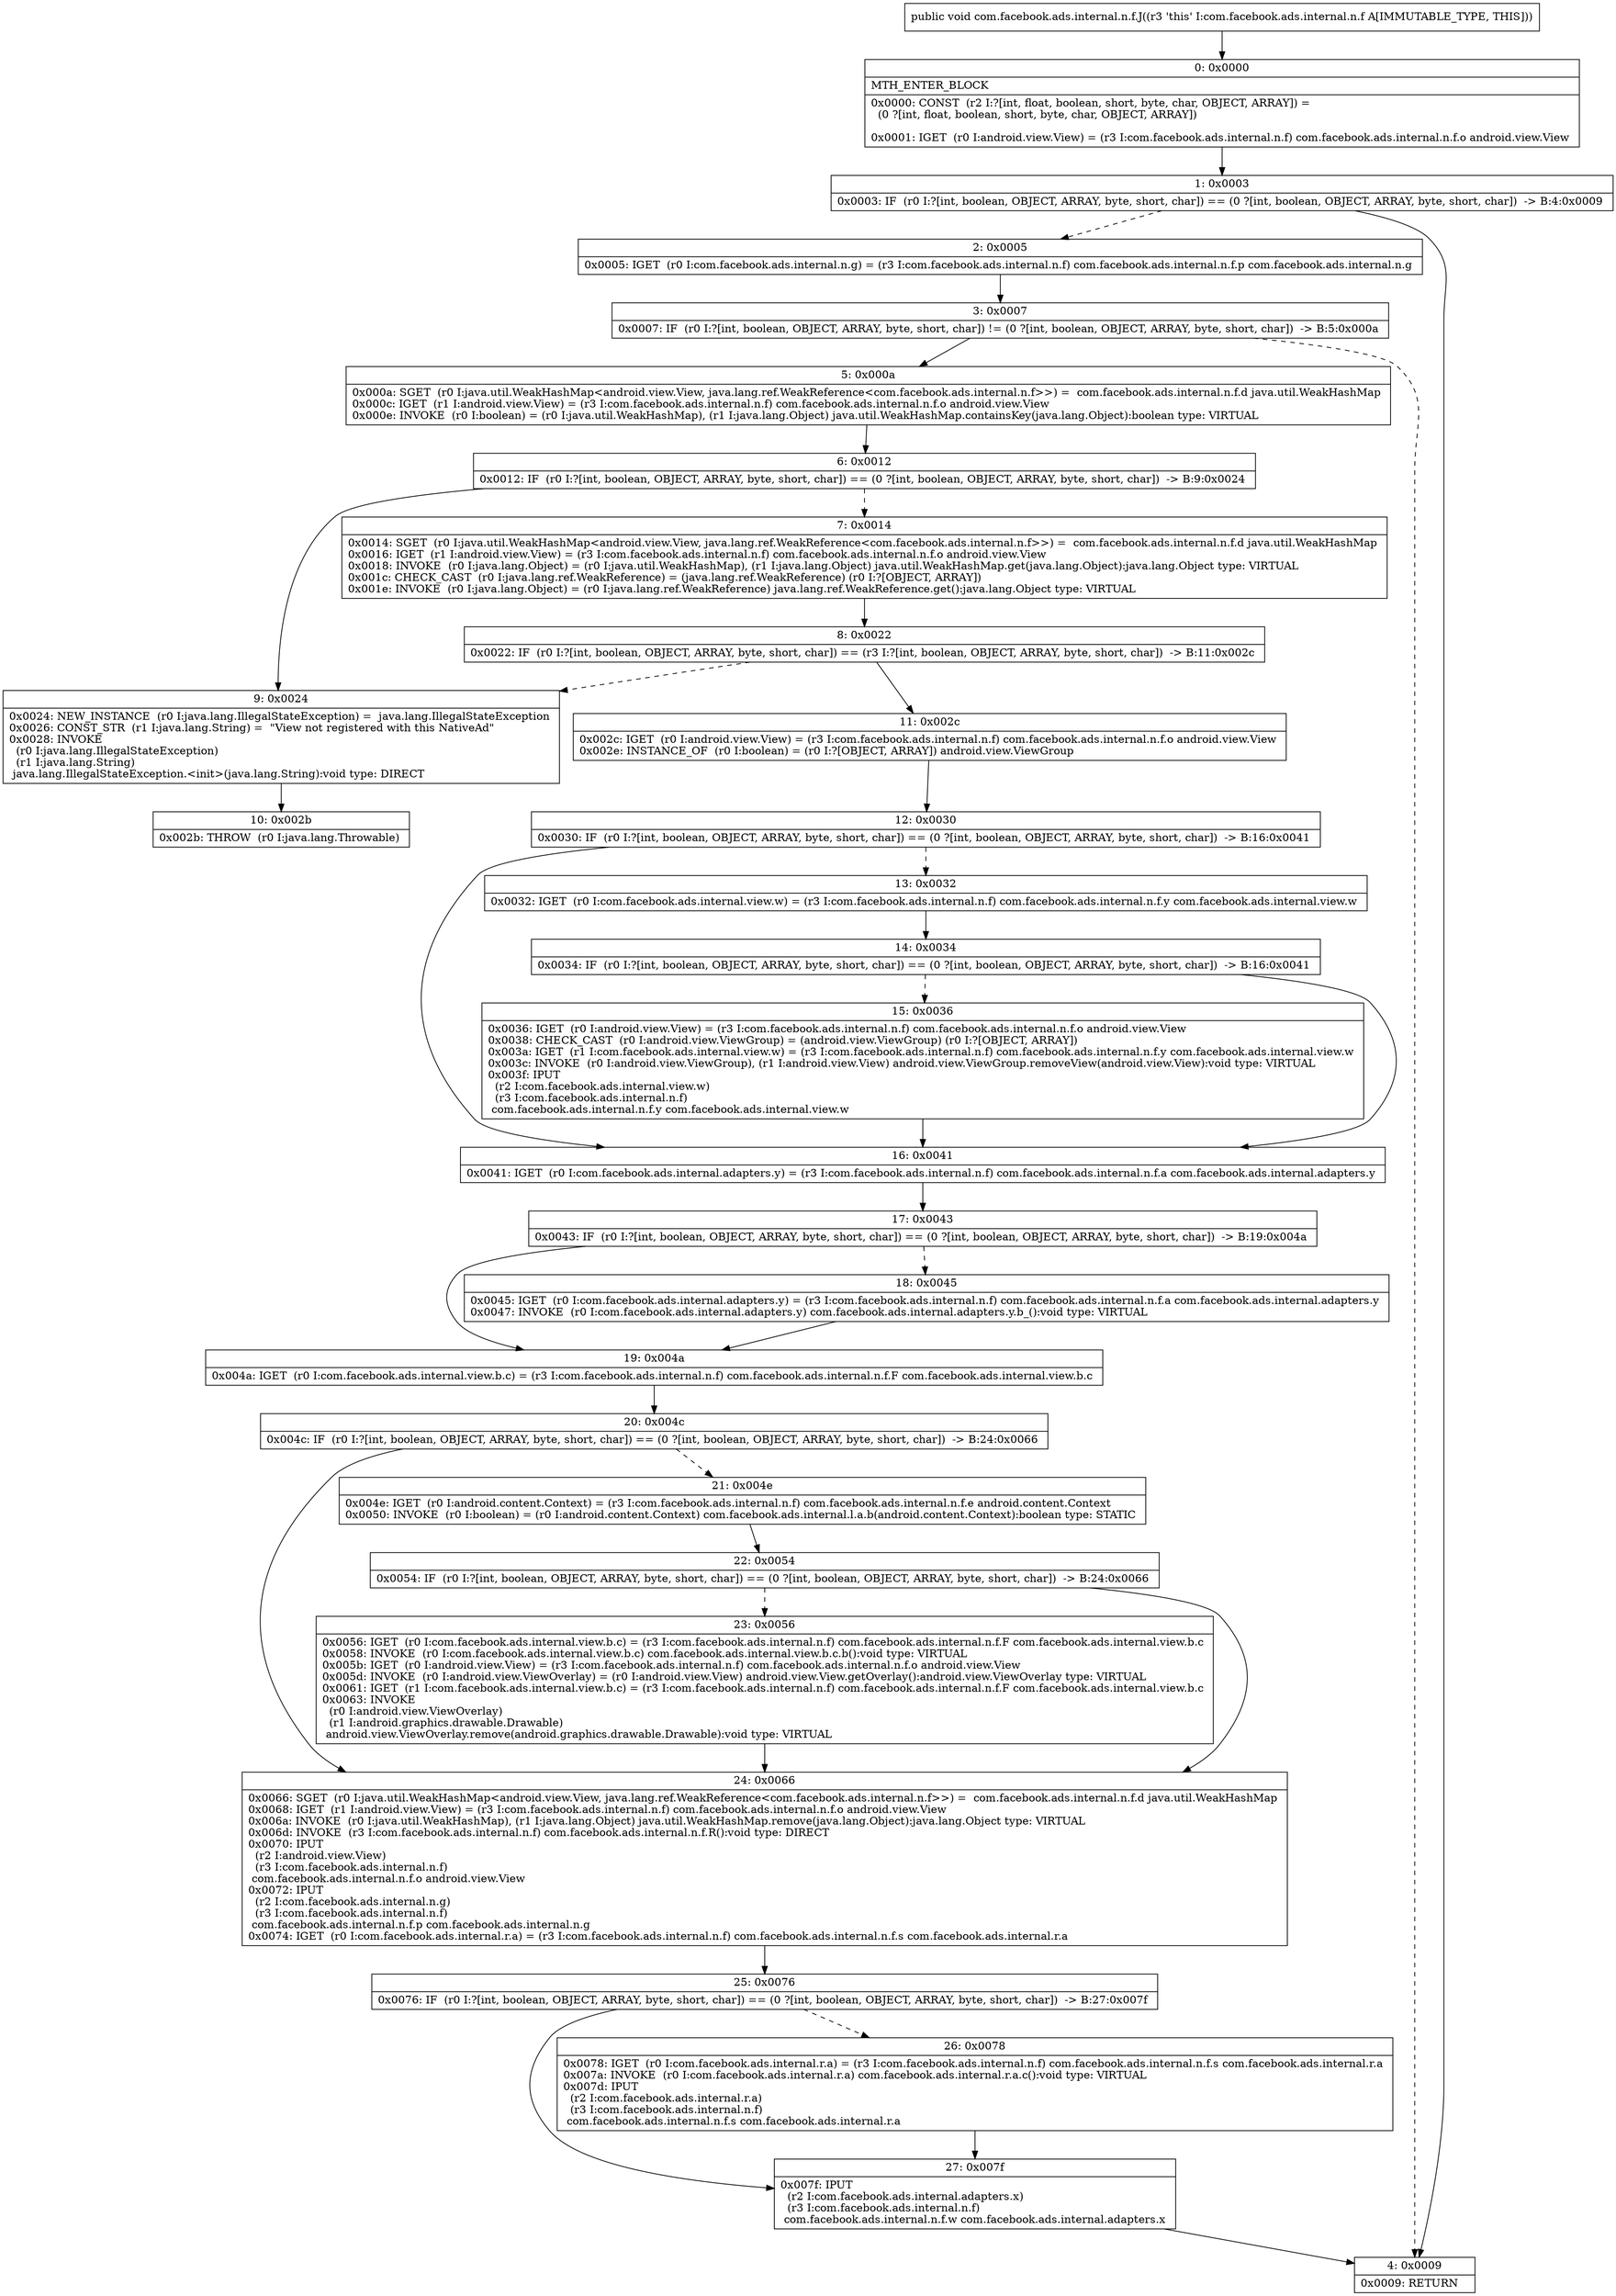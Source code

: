digraph "CFG forcom.facebook.ads.internal.n.f.J()V" {
Node_0 [shape=record,label="{0\:\ 0x0000|MTH_ENTER_BLOCK\l|0x0000: CONST  (r2 I:?[int, float, boolean, short, byte, char, OBJECT, ARRAY]) = \l  (0 ?[int, float, boolean, short, byte, char, OBJECT, ARRAY])\l \l0x0001: IGET  (r0 I:android.view.View) = (r3 I:com.facebook.ads.internal.n.f) com.facebook.ads.internal.n.f.o android.view.View \l}"];
Node_1 [shape=record,label="{1\:\ 0x0003|0x0003: IF  (r0 I:?[int, boolean, OBJECT, ARRAY, byte, short, char]) == (0 ?[int, boolean, OBJECT, ARRAY, byte, short, char])  \-\> B:4:0x0009 \l}"];
Node_2 [shape=record,label="{2\:\ 0x0005|0x0005: IGET  (r0 I:com.facebook.ads.internal.n.g) = (r3 I:com.facebook.ads.internal.n.f) com.facebook.ads.internal.n.f.p com.facebook.ads.internal.n.g \l}"];
Node_3 [shape=record,label="{3\:\ 0x0007|0x0007: IF  (r0 I:?[int, boolean, OBJECT, ARRAY, byte, short, char]) != (0 ?[int, boolean, OBJECT, ARRAY, byte, short, char])  \-\> B:5:0x000a \l}"];
Node_4 [shape=record,label="{4\:\ 0x0009|0x0009: RETURN   \l}"];
Node_5 [shape=record,label="{5\:\ 0x000a|0x000a: SGET  (r0 I:java.util.WeakHashMap\<android.view.View, java.lang.ref.WeakReference\<com.facebook.ads.internal.n.f\>\>) =  com.facebook.ads.internal.n.f.d java.util.WeakHashMap \l0x000c: IGET  (r1 I:android.view.View) = (r3 I:com.facebook.ads.internal.n.f) com.facebook.ads.internal.n.f.o android.view.View \l0x000e: INVOKE  (r0 I:boolean) = (r0 I:java.util.WeakHashMap), (r1 I:java.lang.Object) java.util.WeakHashMap.containsKey(java.lang.Object):boolean type: VIRTUAL \l}"];
Node_6 [shape=record,label="{6\:\ 0x0012|0x0012: IF  (r0 I:?[int, boolean, OBJECT, ARRAY, byte, short, char]) == (0 ?[int, boolean, OBJECT, ARRAY, byte, short, char])  \-\> B:9:0x0024 \l}"];
Node_7 [shape=record,label="{7\:\ 0x0014|0x0014: SGET  (r0 I:java.util.WeakHashMap\<android.view.View, java.lang.ref.WeakReference\<com.facebook.ads.internal.n.f\>\>) =  com.facebook.ads.internal.n.f.d java.util.WeakHashMap \l0x0016: IGET  (r1 I:android.view.View) = (r3 I:com.facebook.ads.internal.n.f) com.facebook.ads.internal.n.f.o android.view.View \l0x0018: INVOKE  (r0 I:java.lang.Object) = (r0 I:java.util.WeakHashMap), (r1 I:java.lang.Object) java.util.WeakHashMap.get(java.lang.Object):java.lang.Object type: VIRTUAL \l0x001c: CHECK_CAST  (r0 I:java.lang.ref.WeakReference) = (java.lang.ref.WeakReference) (r0 I:?[OBJECT, ARRAY]) \l0x001e: INVOKE  (r0 I:java.lang.Object) = (r0 I:java.lang.ref.WeakReference) java.lang.ref.WeakReference.get():java.lang.Object type: VIRTUAL \l}"];
Node_8 [shape=record,label="{8\:\ 0x0022|0x0022: IF  (r0 I:?[int, boolean, OBJECT, ARRAY, byte, short, char]) == (r3 I:?[int, boolean, OBJECT, ARRAY, byte, short, char])  \-\> B:11:0x002c \l}"];
Node_9 [shape=record,label="{9\:\ 0x0024|0x0024: NEW_INSTANCE  (r0 I:java.lang.IllegalStateException) =  java.lang.IllegalStateException \l0x0026: CONST_STR  (r1 I:java.lang.String) =  \"View not registered with this NativeAd\" \l0x0028: INVOKE  \l  (r0 I:java.lang.IllegalStateException)\l  (r1 I:java.lang.String)\l java.lang.IllegalStateException.\<init\>(java.lang.String):void type: DIRECT \l}"];
Node_10 [shape=record,label="{10\:\ 0x002b|0x002b: THROW  (r0 I:java.lang.Throwable) \l}"];
Node_11 [shape=record,label="{11\:\ 0x002c|0x002c: IGET  (r0 I:android.view.View) = (r3 I:com.facebook.ads.internal.n.f) com.facebook.ads.internal.n.f.o android.view.View \l0x002e: INSTANCE_OF  (r0 I:boolean) = (r0 I:?[OBJECT, ARRAY]) android.view.ViewGroup \l}"];
Node_12 [shape=record,label="{12\:\ 0x0030|0x0030: IF  (r0 I:?[int, boolean, OBJECT, ARRAY, byte, short, char]) == (0 ?[int, boolean, OBJECT, ARRAY, byte, short, char])  \-\> B:16:0x0041 \l}"];
Node_13 [shape=record,label="{13\:\ 0x0032|0x0032: IGET  (r0 I:com.facebook.ads.internal.view.w) = (r3 I:com.facebook.ads.internal.n.f) com.facebook.ads.internal.n.f.y com.facebook.ads.internal.view.w \l}"];
Node_14 [shape=record,label="{14\:\ 0x0034|0x0034: IF  (r0 I:?[int, boolean, OBJECT, ARRAY, byte, short, char]) == (0 ?[int, boolean, OBJECT, ARRAY, byte, short, char])  \-\> B:16:0x0041 \l}"];
Node_15 [shape=record,label="{15\:\ 0x0036|0x0036: IGET  (r0 I:android.view.View) = (r3 I:com.facebook.ads.internal.n.f) com.facebook.ads.internal.n.f.o android.view.View \l0x0038: CHECK_CAST  (r0 I:android.view.ViewGroup) = (android.view.ViewGroup) (r0 I:?[OBJECT, ARRAY]) \l0x003a: IGET  (r1 I:com.facebook.ads.internal.view.w) = (r3 I:com.facebook.ads.internal.n.f) com.facebook.ads.internal.n.f.y com.facebook.ads.internal.view.w \l0x003c: INVOKE  (r0 I:android.view.ViewGroup), (r1 I:android.view.View) android.view.ViewGroup.removeView(android.view.View):void type: VIRTUAL \l0x003f: IPUT  \l  (r2 I:com.facebook.ads.internal.view.w)\l  (r3 I:com.facebook.ads.internal.n.f)\l com.facebook.ads.internal.n.f.y com.facebook.ads.internal.view.w \l}"];
Node_16 [shape=record,label="{16\:\ 0x0041|0x0041: IGET  (r0 I:com.facebook.ads.internal.adapters.y) = (r3 I:com.facebook.ads.internal.n.f) com.facebook.ads.internal.n.f.a com.facebook.ads.internal.adapters.y \l}"];
Node_17 [shape=record,label="{17\:\ 0x0043|0x0043: IF  (r0 I:?[int, boolean, OBJECT, ARRAY, byte, short, char]) == (0 ?[int, boolean, OBJECT, ARRAY, byte, short, char])  \-\> B:19:0x004a \l}"];
Node_18 [shape=record,label="{18\:\ 0x0045|0x0045: IGET  (r0 I:com.facebook.ads.internal.adapters.y) = (r3 I:com.facebook.ads.internal.n.f) com.facebook.ads.internal.n.f.a com.facebook.ads.internal.adapters.y \l0x0047: INVOKE  (r0 I:com.facebook.ads.internal.adapters.y) com.facebook.ads.internal.adapters.y.b_():void type: VIRTUAL \l}"];
Node_19 [shape=record,label="{19\:\ 0x004a|0x004a: IGET  (r0 I:com.facebook.ads.internal.view.b.c) = (r3 I:com.facebook.ads.internal.n.f) com.facebook.ads.internal.n.f.F com.facebook.ads.internal.view.b.c \l}"];
Node_20 [shape=record,label="{20\:\ 0x004c|0x004c: IF  (r0 I:?[int, boolean, OBJECT, ARRAY, byte, short, char]) == (0 ?[int, boolean, OBJECT, ARRAY, byte, short, char])  \-\> B:24:0x0066 \l}"];
Node_21 [shape=record,label="{21\:\ 0x004e|0x004e: IGET  (r0 I:android.content.Context) = (r3 I:com.facebook.ads.internal.n.f) com.facebook.ads.internal.n.f.e android.content.Context \l0x0050: INVOKE  (r0 I:boolean) = (r0 I:android.content.Context) com.facebook.ads.internal.l.a.b(android.content.Context):boolean type: STATIC \l}"];
Node_22 [shape=record,label="{22\:\ 0x0054|0x0054: IF  (r0 I:?[int, boolean, OBJECT, ARRAY, byte, short, char]) == (0 ?[int, boolean, OBJECT, ARRAY, byte, short, char])  \-\> B:24:0x0066 \l}"];
Node_23 [shape=record,label="{23\:\ 0x0056|0x0056: IGET  (r0 I:com.facebook.ads.internal.view.b.c) = (r3 I:com.facebook.ads.internal.n.f) com.facebook.ads.internal.n.f.F com.facebook.ads.internal.view.b.c \l0x0058: INVOKE  (r0 I:com.facebook.ads.internal.view.b.c) com.facebook.ads.internal.view.b.c.b():void type: VIRTUAL \l0x005b: IGET  (r0 I:android.view.View) = (r3 I:com.facebook.ads.internal.n.f) com.facebook.ads.internal.n.f.o android.view.View \l0x005d: INVOKE  (r0 I:android.view.ViewOverlay) = (r0 I:android.view.View) android.view.View.getOverlay():android.view.ViewOverlay type: VIRTUAL \l0x0061: IGET  (r1 I:com.facebook.ads.internal.view.b.c) = (r3 I:com.facebook.ads.internal.n.f) com.facebook.ads.internal.n.f.F com.facebook.ads.internal.view.b.c \l0x0063: INVOKE  \l  (r0 I:android.view.ViewOverlay)\l  (r1 I:android.graphics.drawable.Drawable)\l android.view.ViewOverlay.remove(android.graphics.drawable.Drawable):void type: VIRTUAL \l}"];
Node_24 [shape=record,label="{24\:\ 0x0066|0x0066: SGET  (r0 I:java.util.WeakHashMap\<android.view.View, java.lang.ref.WeakReference\<com.facebook.ads.internal.n.f\>\>) =  com.facebook.ads.internal.n.f.d java.util.WeakHashMap \l0x0068: IGET  (r1 I:android.view.View) = (r3 I:com.facebook.ads.internal.n.f) com.facebook.ads.internal.n.f.o android.view.View \l0x006a: INVOKE  (r0 I:java.util.WeakHashMap), (r1 I:java.lang.Object) java.util.WeakHashMap.remove(java.lang.Object):java.lang.Object type: VIRTUAL \l0x006d: INVOKE  (r3 I:com.facebook.ads.internal.n.f) com.facebook.ads.internal.n.f.R():void type: DIRECT \l0x0070: IPUT  \l  (r2 I:android.view.View)\l  (r3 I:com.facebook.ads.internal.n.f)\l com.facebook.ads.internal.n.f.o android.view.View \l0x0072: IPUT  \l  (r2 I:com.facebook.ads.internal.n.g)\l  (r3 I:com.facebook.ads.internal.n.f)\l com.facebook.ads.internal.n.f.p com.facebook.ads.internal.n.g \l0x0074: IGET  (r0 I:com.facebook.ads.internal.r.a) = (r3 I:com.facebook.ads.internal.n.f) com.facebook.ads.internal.n.f.s com.facebook.ads.internal.r.a \l}"];
Node_25 [shape=record,label="{25\:\ 0x0076|0x0076: IF  (r0 I:?[int, boolean, OBJECT, ARRAY, byte, short, char]) == (0 ?[int, boolean, OBJECT, ARRAY, byte, short, char])  \-\> B:27:0x007f \l}"];
Node_26 [shape=record,label="{26\:\ 0x0078|0x0078: IGET  (r0 I:com.facebook.ads.internal.r.a) = (r3 I:com.facebook.ads.internal.n.f) com.facebook.ads.internal.n.f.s com.facebook.ads.internal.r.a \l0x007a: INVOKE  (r0 I:com.facebook.ads.internal.r.a) com.facebook.ads.internal.r.a.c():void type: VIRTUAL \l0x007d: IPUT  \l  (r2 I:com.facebook.ads.internal.r.a)\l  (r3 I:com.facebook.ads.internal.n.f)\l com.facebook.ads.internal.n.f.s com.facebook.ads.internal.r.a \l}"];
Node_27 [shape=record,label="{27\:\ 0x007f|0x007f: IPUT  \l  (r2 I:com.facebook.ads.internal.adapters.x)\l  (r3 I:com.facebook.ads.internal.n.f)\l com.facebook.ads.internal.n.f.w com.facebook.ads.internal.adapters.x \l}"];
MethodNode[shape=record,label="{public void com.facebook.ads.internal.n.f.J((r3 'this' I:com.facebook.ads.internal.n.f A[IMMUTABLE_TYPE, THIS])) }"];
MethodNode -> Node_0;
Node_0 -> Node_1;
Node_1 -> Node_2[style=dashed];
Node_1 -> Node_4;
Node_2 -> Node_3;
Node_3 -> Node_4[style=dashed];
Node_3 -> Node_5;
Node_5 -> Node_6;
Node_6 -> Node_7[style=dashed];
Node_6 -> Node_9;
Node_7 -> Node_8;
Node_8 -> Node_9[style=dashed];
Node_8 -> Node_11;
Node_9 -> Node_10;
Node_11 -> Node_12;
Node_12 -> Node_13[style=dashed];
Node_12 -> Node_16;
Node_13 -> Node_14;
Node_14 -> Node_15[style=dashed];
Node_14 -> Node_16;
Node_15 -> Node_16;
Node_16 -> Node_17;
Node_17 -> Node_18[style=dashed];
Node_17 -> Node_19;
Node_18 -> Node_19;
Node_19 -> Node_20;
Node_20 -> Node_21[style=dashed];
Node_20 -> Node_24;
Node_21 -> Node_22;
Node_22 -> Node_23[style=dashed];
Node_22 -> Node_24;
Node_23 -> Node_24;
Node_24 -> Node_25;
Node_25 -> Node_26[style=dashed];
Node_25 -> Node_27;
Node_26 -> Node_27;
Node_27 -> Node_4;
}

